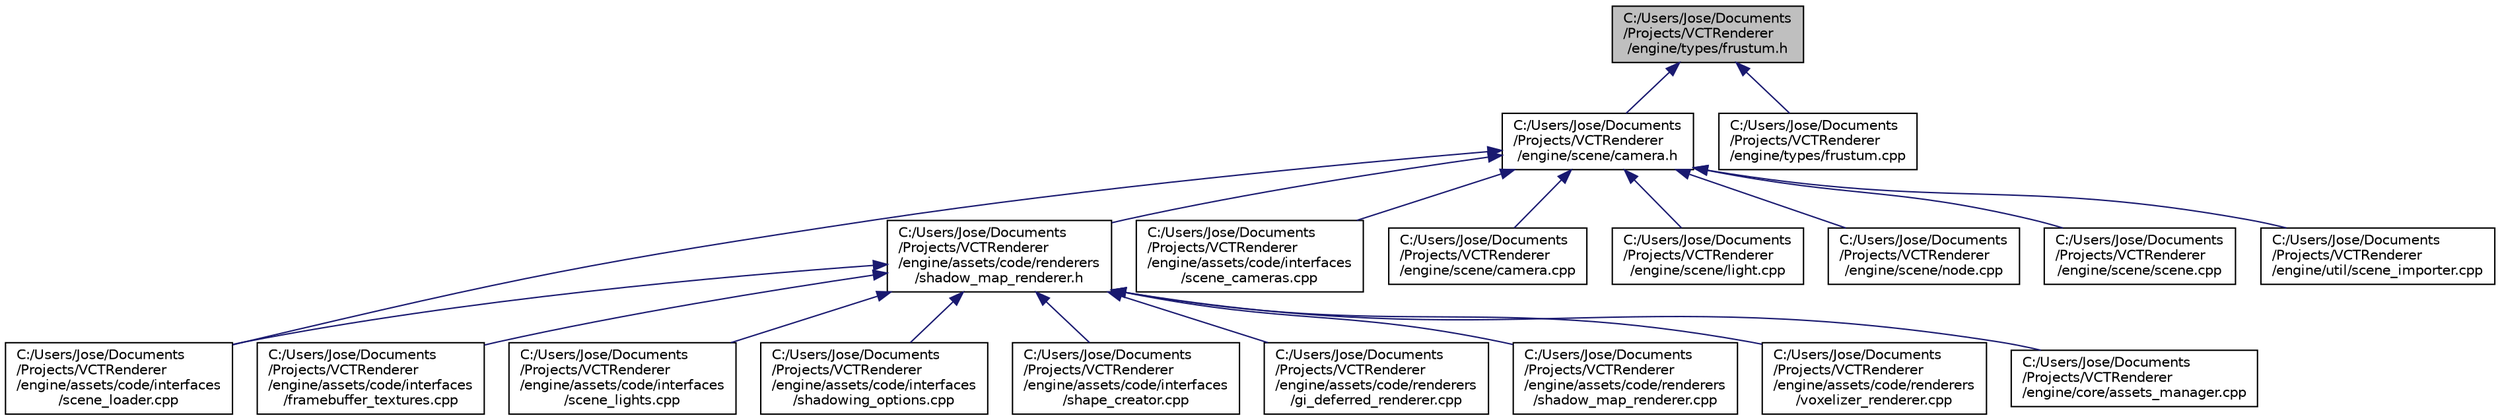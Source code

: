 digraph "C:/Users/Jose/Documents/Projects/VCTRenderer/engine/types/frustum.h"
{
 // INTERACTIVE_SVG=YES
 // LATEX_PDF_SIZE
  edge [fontname="Helvetica",fontsize="10",labelfontname="Helvetica",labelfontsize="10"];
  node [fontname="Helvetica",fontsize="10",shape=record];
  Node1 [label="C:/Users/Jose/Documents\l/Projects/VCTRenderer\l/engine/types/frustum.h",height=0.2,width=0.4,color="black", fillcolor="grey75", style="filled", fontcolor="black",tooltip=" "];
  Node1 -> Node2 [dir="back",color="midnightblue",fontsize="10",style="solid",fontname="Helvetica"];
  Node2 [label="C:/Users/Jose/Documents\l/Projects/VCTRenderer\l/engine/scene/camera.h",height=0.2,width=0.4,color="black", fillcolor="white", style="filled",URL="$camera_8h.html",tooltip=" "];
  Node2 -> Node3 [dir="back",color="midnightblue",fontsize="10",style="solid",fontname="Helvetica"];
  Node3 [label="C:/Users/Jose/Documents\l/Projects/VCTRenderer\l/engine/assets/code/renderers\l/shadow_map_renderer.h",height=0.2,width=0.4,color="black", fillcolor="white", style="filled",URL="$shadow__map__renderer_8h.html",tooltip=" "];
  Node3 -> Node4 [dir="back",color="midnightblue",fontsize="10",style="solid",fontname="Helvetica"];
  Node4 [label="C:/Users/Jose/Documents\l/Projects/VCTRenderer\l/engine/assets/code/interfaces\l/framebuffer_textures.cpp",height=0.2,width=0.4,color="black", fillcolor="white", style="filled",URL="$framebuffer__textures_8cpp.html",tooltip=" "];
  Node3 -> Node5 [dir="back",color="midnightblue",fontsize="10",style="solid",fontname="Helvetica"];
  Node5 [label="C:/Users/Jose/Documents\l/Projects/VCTRenderer\l/engine/assets/code/interfaces\l/scene_lights.cpp",height=0.2,width=0.4,color="black", fillcolor="white", style="filled",URL="$scene__lights_8cpp.html",tooltip=" "];
  Node3 -> Node6 [dir="back",color="midnightblue",fontsize="10",style="solid",fontname="Helvetica"];
  Node6 [label="C:/Users/Jose/Documents\l/Projects/VCTRenderer\l/engine/assets/code/interfaces\l/scene_loader.cpp",height=0.2,width=0.4,color="black", fillcolor="white", style="filled",URL="$scene__loader_8cpp.html",tooltip=" "];
  Node3 -> Node7 [dir="back",color="midnightblue",fontsize="10",style="solid",fontname="Helvetica"];
  Node7 [label="C:/Users/Jose/Documents\l/Projects/VCTRenderer\l/engine/assets/code/interfaces\l/shadowing_options.cpp",height=0.2,width=0.4,color="black", fillcolor="white", style="filled",URL="$shadowing__options_8cpp.html",tooltip=" "];
  Node3 -> Node8 [dir="back",color="midnightblue",fontsize="10",style="solid",fontname="Helvetica"];
  Node8 [label="C:/Users/Jose/Documents\l/Projects/VCTRenderer\l/engine/assets/code/interfaces\l/shape_creator.cpp",height=0.2,width=0.4,color="black", fillcolor="white", style="filled",URL="$shape__creator_8cpp.html",tooltip=" "];
  Node3 -> Node9 [dir="back",color="midnightblue",fontsize="10",style="solid",fontname="Helvetica"];
  Node9 [label="C:/Users/Jose/Documents\l/Projects/VCTRenderer\l/engine/assets/code/renderers\l/gi_deferred_renderer.cpp",height=0.2,width=0.4,color="black", fillcolor="white", style="filled",URL="$gi__deferred__renderer_8cpp.html",tooltip=" "];
  Node3 -> Node10 [dir="back",color="midnightblue",fontsize="10",style="solid",fontname="Helvetica"];
  Node10 [label="C:/Users/Jose/Documents\l/Projects/VCTRenderer\l/engine/assets/code/renderers\l/shadow_map_renderer.cpp",height=0.2,width=0.4,color="black", fillcolor="white", style="filled",URL="$shadow__map__renderer_8cpp.html",tooltip=" "];
  Node3 -> Node11 [dir="back",color="midnightblue",fontsize="10",style="solid",fontname="Helvetica"];
  Node11 [label="C:/Users/Jose/Documents\l/Projects/VCTRenderer\l/engine/assets/code/renderers\l/voxelizer_renderer.cpp",height=0.2,width=0.4,color="black", fillcolor="white", style="filled",URL="$voxelizer__renderer_8cpp.html",tooltip=" "];
  Node3 -> Node12 [dir="back",color="midnightblue",fontsize="10",style="solid",fontname="Helvetica"];
  Node12 [label="C:/Users/Jose/Documents\l/Projects/VCTRenderer\l/engine/core/assets_manager.cpp",height=0.2,width=0.4,color="black", fillcolor="white", style="filled",URL="$assets__manager_8cpp.html",tooltip=" "];
  Node2 -> Node13 [dir="back",color="midnightblue",fontsize="10",style="solid",fontname="Helvetica"];
  Node13 [label="C:/Users/Jose/Documents\l/Projects/VCTRenderer\l/engine/assets/code/interfaces\l/scene_cameras.cpp",height=0.2,width=0.4,color="black", fillcolor="white", style="filled",URL="$scene__cameras_8cpp.html",tooltip=" "];
  Node2 -> Node6 [dir="back",color="midnightblue",fontsize="10",style="solid",fontname="Helvetica"];
  Node2 -> Node14 [dir="back",color="midnightblue",fontsize="10",style="solid",fontname="Helvetica"];
  Node14 [label="C:/Users/Jose/Documents\l/Projects/VCTRenderer\l/engine/scene/camera.cpp",height=0.2,width=0.4,color="black", fillcolor="white", style="filled",URL="$camera_8cpp.html",tooltip=" "];
  Node2 -> Node15 [dir="back",color="midnightblue",fontsize="10",style="solid",fontname="Helvetica"];
  Node15 [label="C:/Users/Jose/Documents\l/Projects/VCTRenderer\l/engine/scene/light.cpp",height=0.2,width=0.4,color="black", fillcolor="white", style="filled",URL="$light_8cpp.html",tooltip=" "];
  Node2 -> Node16 [dir="back",color="midnightblue",fontsize="10",style="solid",fontname="Helvetica"];
  Node16 [label="C:/Users/Jose/Documents\l/Projects/VCTRenderer\l/engine/scene/node.cpp",height=0.2,width=0.4,color="black", fillcolor="white", style="filled",URL="$node_8cpp.html",tooltip=" "];
  Node2 -> Node17 [dir="back",color="midnightblue",fontsize="10",style="solid",fontname="Helvetica"];
  Node17 [label="C:/Users/Jose/Documents\l/Projects/VCTRenderer\l/engine/scene/scene.cpp",height=0.2,width=0.4,color="black", fillcolor="white", style="filled",URL="$scene_8cpp.html",tooltip=" "];
  Node2 -> Node18 [dir="back",color="midnightblue",fontsize="10",style="solid",fontname="Helvetica"];
  Node18 [label="C:/Users/Jose/Documents\l/Projects/VCTRenderer\l/engine/util/scene_importer.cpp",height=0.2,width=0.4,color="black", fillcolor="white", style="filled",URL="$scene__importer_8cpp.html",tooltip=" "];
  Node1 -> Node19 [dir="back",color="midnightblue",fontsize="10",style="solid",fontname="Helvetica"];
  Node19 [label="C:/Users/Jose/Documents\l/Projects/VCTRenderer\l/engine/types/frustum.cpp",height=0.2,width=0.4,color="black", fillcolor="white", style="filled",URL="$frustum_8cpp.html",tooltip=" "];
}
